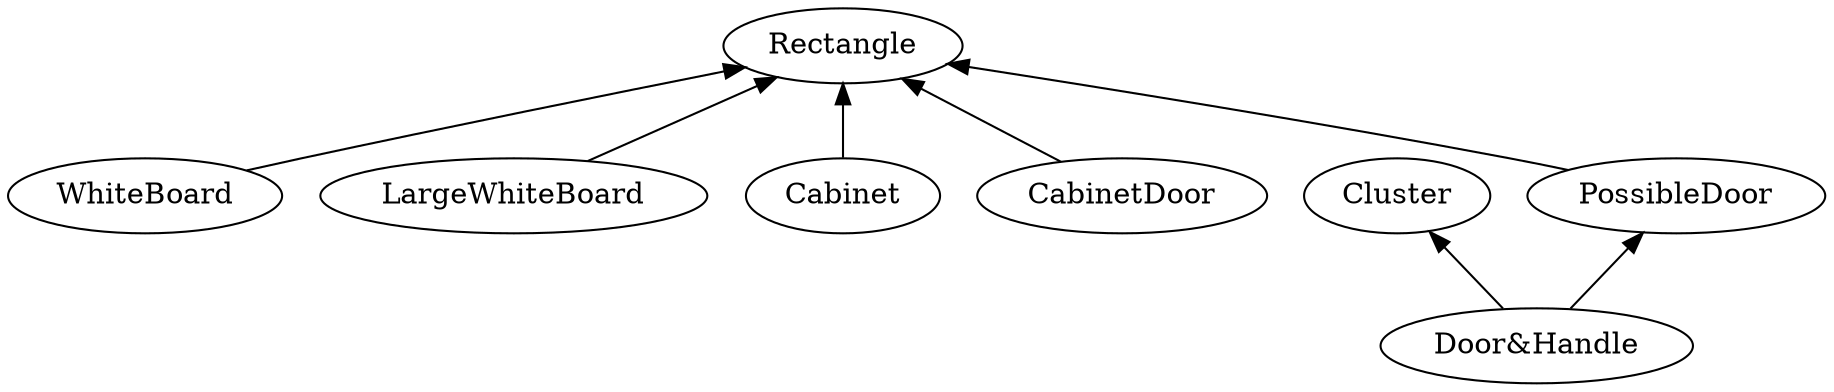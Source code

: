 digraph G {
graph [rankdir=BT];
0[label=Rectangle];
1[label=Cluster];
2[label=WhiteBoard];
3[label=LargeWhiteBoard];
4[label=Cabinet];
5[label=CabinetDoor];
6[label=PossibleDoor];
7[label="Door&Handle"];
2->0 ;
3->0 ;
4->0 ;
5->0 ;
6->0 ;
7->1 ;
7->6 ;
}

